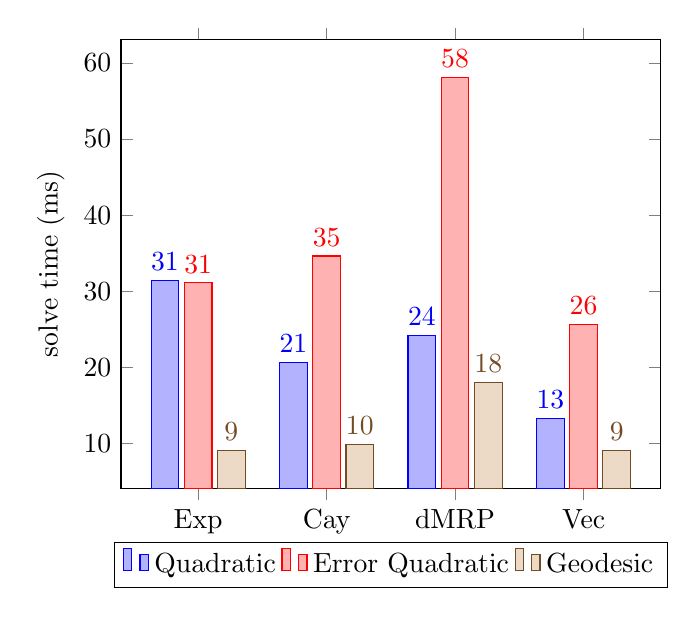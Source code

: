 \begin{tikzpicture}
\begin{axis}[ybar, ylabel={solve time (ms)}, enlarge x limits={0.2}, legend style={at={(0.5,-0.12)
}, anchor={north}, legend columns={-1}}, symbolic x coords={Quat,RP,MRP,RPY,Exp,Cay,dMRP,Vec}, xtick={data}, nodes near coords, nodes near coords align={vertical}, every node near coord/.append style={/pgf/number format/.cd, fixed,precision=0}]
    \addplot
        coordinates {
            (Exp,31.454)
            (Cay,20.627)
            (dMRP,24.195)
            (Vec,13.289)
        }
        ;
    \addplot
        coordinates {
            (Exp,31.091)
            (Cay,34.631)
            (dMRP,58.142)
            (Vec,25.631)
        }
        ;
    \addplot
        coordinates {
            (Exp,9.094)
            (Cay,9.873)
            (dMRP,18.005)
            (Vec,9.029)
        }
        ;
    \legend{{Quadratic},{Error Quadratic},{Geodesic}}
\end{axis}
\end{tikzpicture}
